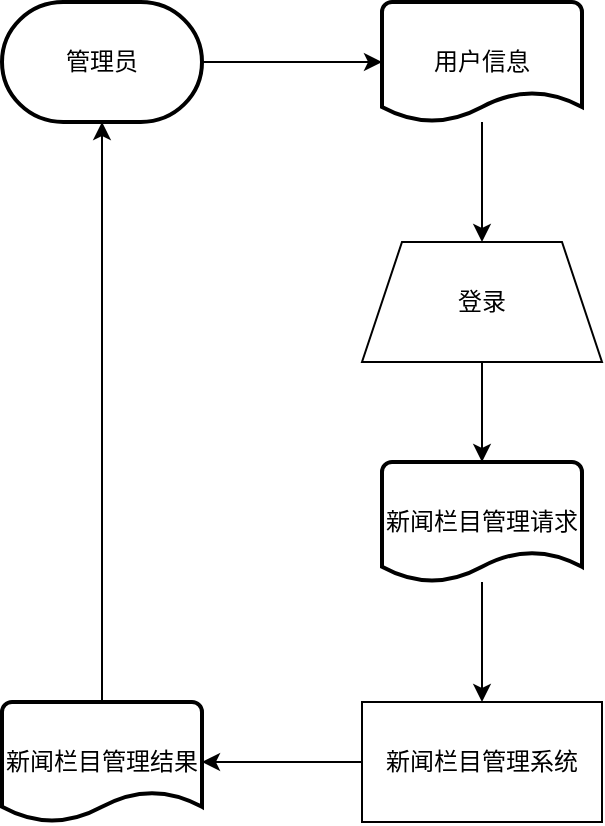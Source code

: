 <mxfile version="22.1.0" type="github">
  <diagram name="第 1 页" id="93p5Pk3uzBa97Yc9u5RM">
    <mxGraphModel dx="1001" dy="577" grid="1" gridSize="10" guides="1" tooltips="1" connect="1" arrows="1" fold="1" page="1" pageScale="1" pageWidth="3300" pageHeight="4681" math="0" shadow="0">
      <root>
        <mxCell id="0" />
        <mxCell id="1" parent="0" />
        <mxCell id="oH6ADfaThdcYNzSV5WOj-8" value="" style="edgeStyle=orthogonalEdgeStyle;rounded=0;orthogonalLoop=1;jettySize=auto;html=1;" edge="1" parent="1" source="WdEWzgZCNhcOrDIZhEsG-1" target="oH6ADfaThdcYNzSV5WOj-6">
          <mxGeometry relative="1" as="geometry" />
        </mxCell>
        <mxCell id="WdEWzgZCNhcOrDIZhEsG-1" value="新闻栏目管理请求" style="strokeWidth=2;html=1;shape=mxgraph.flowchart.document2;whiteSpace=wrap;size=0.253;" parent="1" vertex="1">
          <mxGeometry x="360" y="420" width="100" height="60" as="geometry" />
        </mxCell>
        <mxCell id="oH6ADfaThdcYNzSV5WOj-4" value="" style="edgeStyle=orthogonalEdgeStyle;rounded=0;orthogonalLoop=1;jettySize=auto;html=1;" edge="1" parent="1" source="WdEWzgZCNhcOrDIZhEsG-2" target="oH6ADfaThdcYNzSV5WOj-1">
          <mxGeometry relative="1" as="geometry" />
        </mxCell>
        <mxCell id="WdEWzgZCNhcOrDIZhEsG-2" value="用户信息" style="strokeWidth=2;html=1;shape=mxgraph.flowchart.document2;whiteSpace=wrap;size=0.25;" parent="1" vertex="1">
          <mxGeometry x="360" y="190" width="100" height="60" as="geometry" />
        </mxCell>
        <mxCell id="oH6ADfaThdcYNzSV5WOj-2" value="" style="edgeStyle=orthogonalEdgeStyle;rounded=0;orthogonalLoop=1;jettySize=auto;html=1;" edge="1" parent="1" source="WdEWzgZCNhcOrDIZhEsG-4" target="WdEWzgZCNhcOrDIZhEsG-2">
          <mxGeometry relative="1" as="geometry" />
        </mxCell>
        <mxCell id="WdEWzgZCNhcOrDIZhEsG-4" value="管理员" style="strokeWidth=2;html=1;shape=mxgraph.flowchart.terminator;whiteSpace=wrap;" parent="1" vertex="1">
          <mxGeometry x="170" y="190" width="100" height="60" as="geometry" />
        </mxCell>
        <mxCell id="oH6ADfaThdcYNzSV5WOj-7" value="" style="edgeStyle=orthogonalEdgeStyle;rounded=0;orthogonalLoop=1;jettySize=auto;html=1;" edge="1" parent="1" source="oH6ADfaThdcYNzSV5WOj-1" target="WdEWzgZCNhcOrDIZhEsG-1">
          <mxGeometry relative="1" as="geometry" />
        </mxCell>
        <mxCell id="oH6ADfaThdcYNzSV5WOj-1" value="登录" style="shape=trapezoid;perimeter=trapezoidPerimeter;whiteSpace=wrap;html=1;fixedSize=1;" vertex="1" parent="1">
          <mxGeometry x="350" y="310" width="120" height="60" as="geometry" />
        </mxCell>
        <mxCell id="oH6ADfaThdcYNzSV5WOj-11" value="" style="edgeStyle=orthogonalEdgeStyle;rounded=0;orthogonalLoop=1;jettySize=auto;html=1;" edge="1" parent="1" source="oH6ADfaThdcYNzSV5WOj-6" target="oH6ADfaThdcYNzSV5WOj-10">
          <mxGeometry relative="1" as="geometry" />
        </mxCell>
        <mxCell id="oH6ADfaThdcYNzSV5WOj-6" value="新闻栏目管理系统" style="rounded=0;whiteSpace=wrap;html=1;" vertex="1" parent="1">
          <mxGeometry x="350" y="540" width="120" height="60" as="geometry" />
        </mxCell>
        <mxCell id="oH6ADfaThdcYNzSV5WOj-12" value="" style="edgeStyle=orthogonalEdgeStyle;rounded=0;orthogonalLoop=1;jettySize=auto;html=1;entryX=0.5;entryY=1;entryDx=0;entryDy=0;entryPerimeter=0;" edge="1" parent="1" source="oH6ADfaThdcYNzSV5WOj-10" target="WdEWzgZCNhcOrDIZhEsG-4">
          <mxGeometry relative="1" as="geometry">
            <mxPoint x="230" y="460" as="targetPoint" />
          </mxGeometry>
        </mxCell>
        <mxCell id="oH6ADfaThdcYNzSV5WOj-10" value="新闻栏目管理结果" style="strokeWidth=2;html=1;shape=mxgraph.flowchart.document2;whiteSpace=wrap;size=0.253;" vertex="1" parent="1">
          <mxGeometry x="170" y="540" width="100" height="60" as="geometry" />
        </mxCell>
      </root>
    </mxGraphModel>
  </diagram>
</mxfile>
